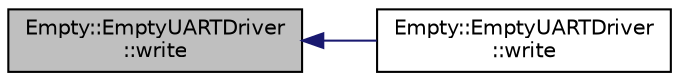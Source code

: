 digraph "Empty::EmptyUARTDriver::write"
{
 // INTERACTIVE_SVG=YES
  edge [fontname="Helvetica",fontsize="10",labelfontname="Helvetica",labelfontsize="10"];
  node [fontname="Helvetica",fontsize="10",shape=record];
  rankdir="LR";
  Node1 [label="Empty::EmptyUARTDriver\l::write",height=0.2,width=0.4,color="black", fillcolor="grey75", style="filled" fontcolor="black"];
  Node1 -> Node2 [dir="back",color="midnightblue",fontsize="10",style="solid",fontname="Helvetica"];
  Node2 [label="Empty::EmptyUARTDriver\l::write",height=0.2,width=0.4,color="black", fillcolor="white", style="filled",URL="$classEmpty_1_1EmptyUARTDriver.html#adddee1cd2195d01aab248e1d24d9d9d3"];
}
